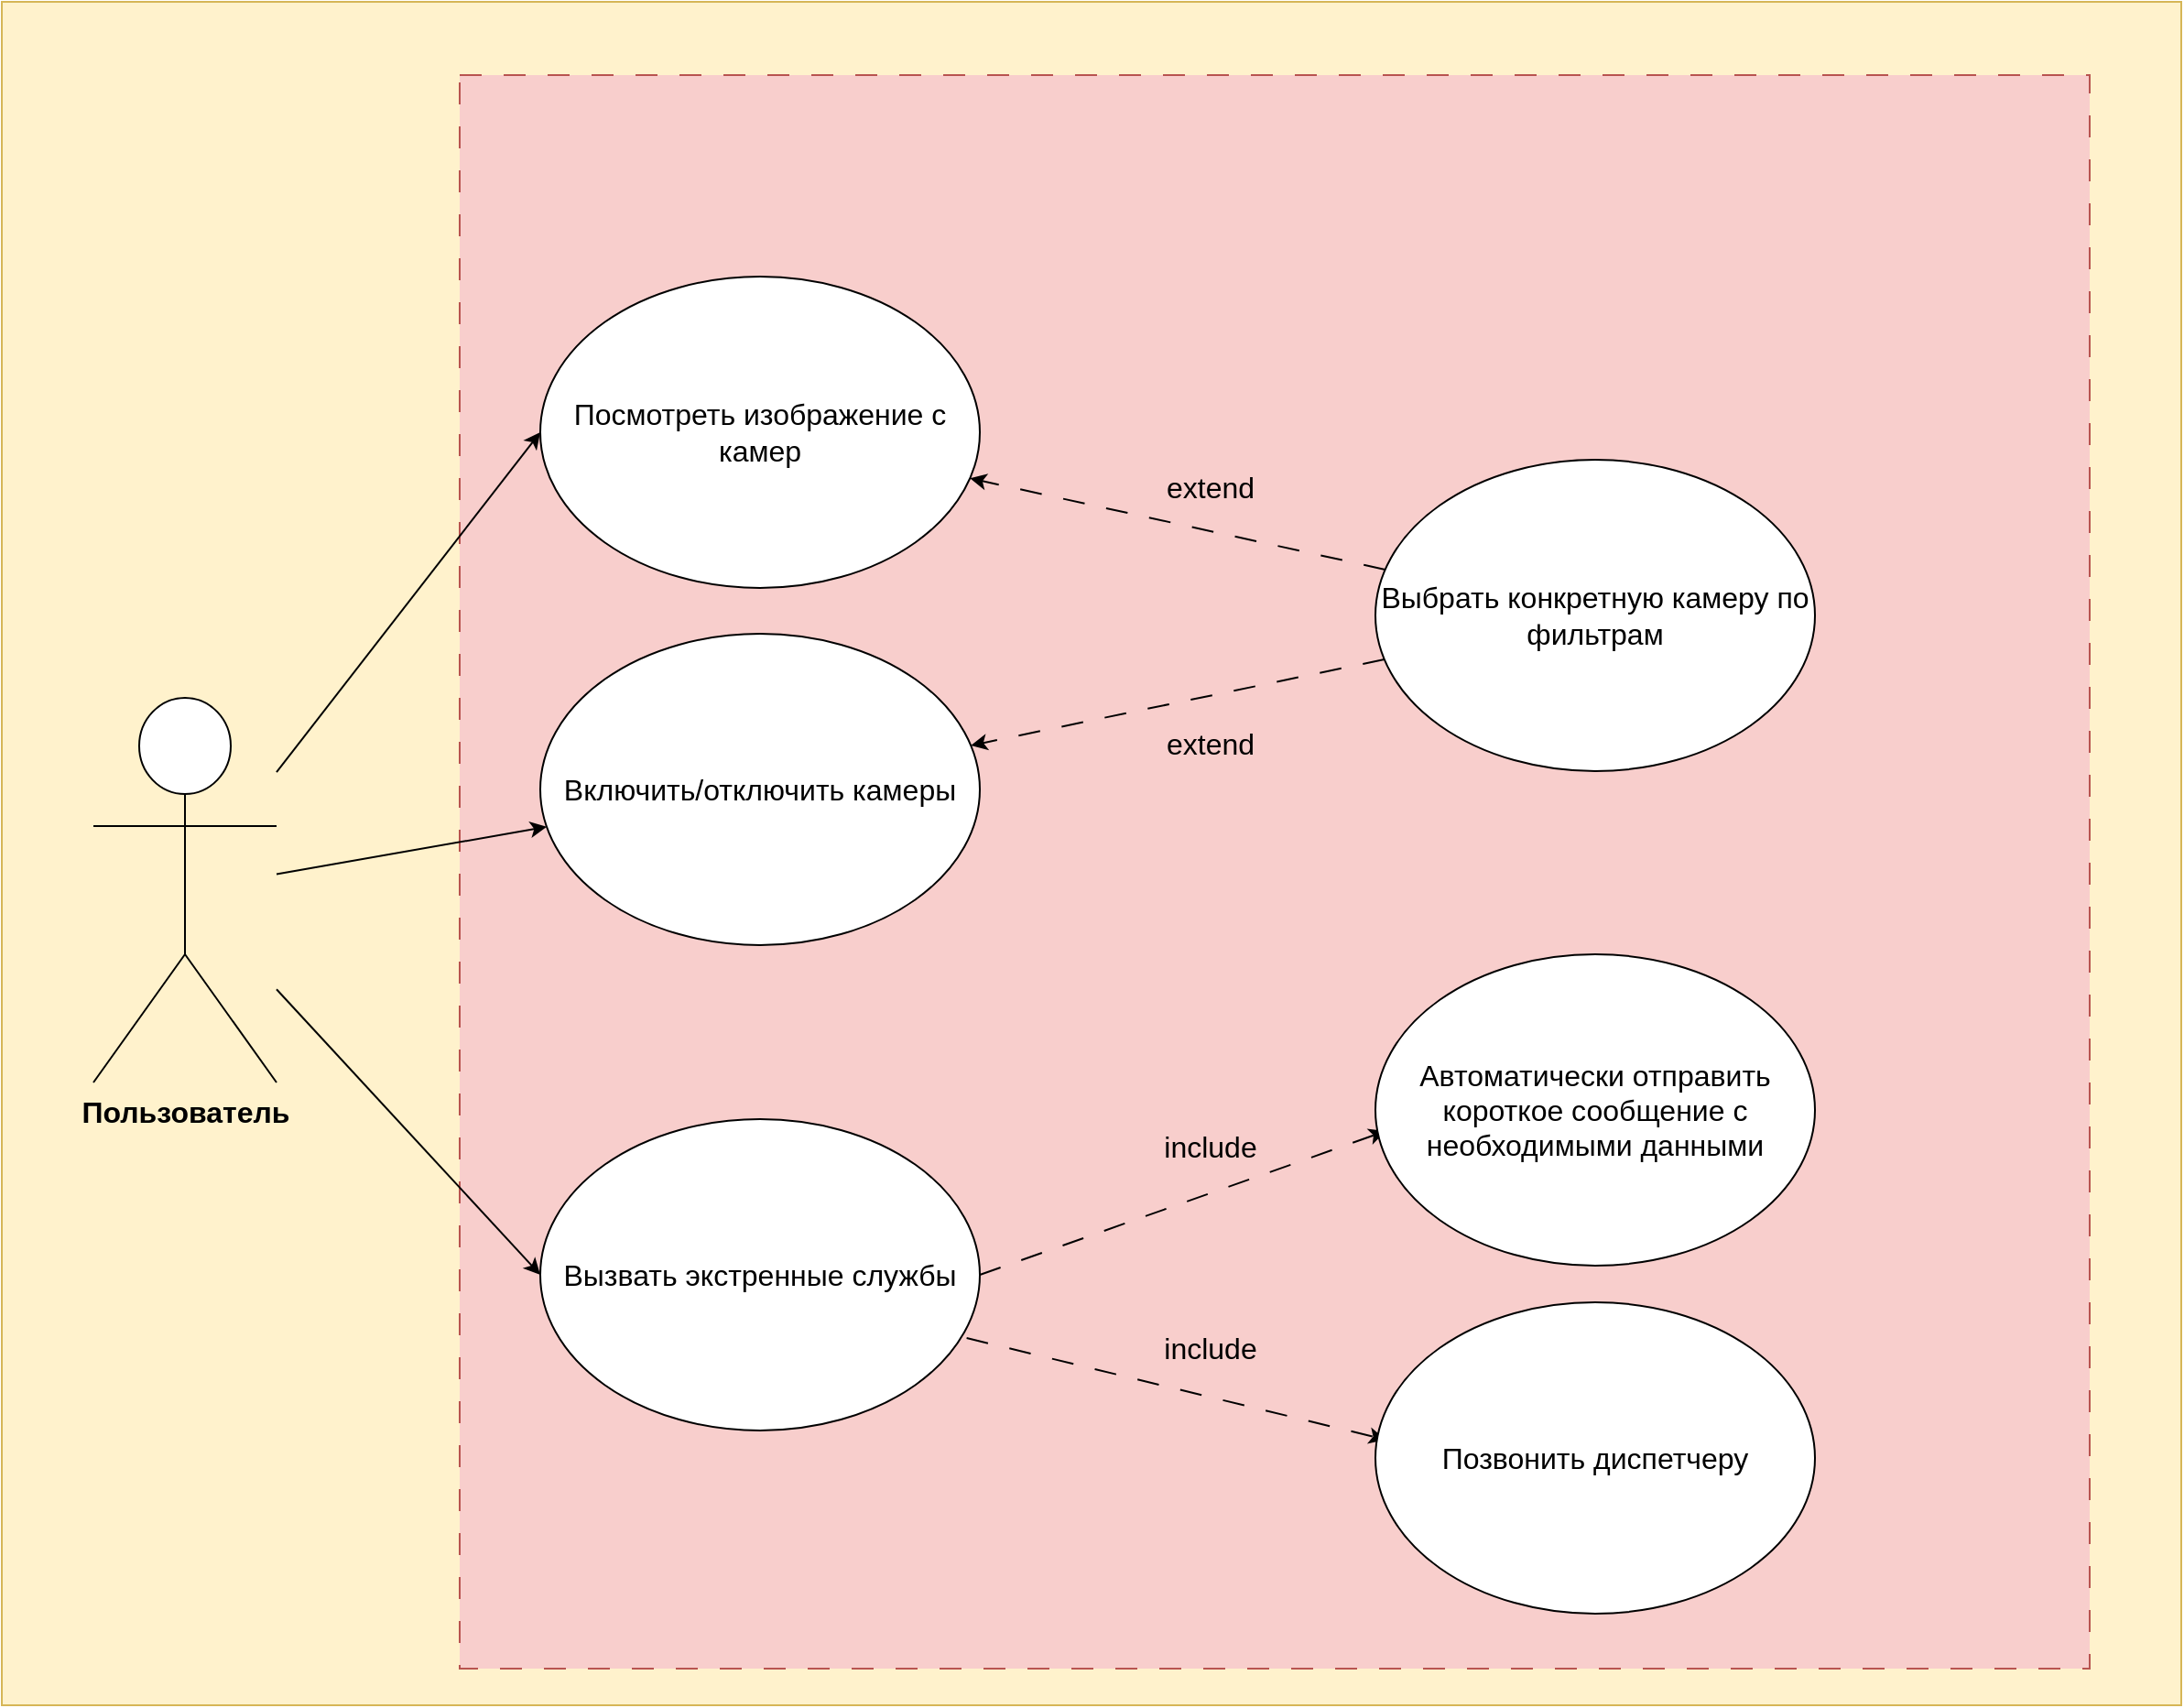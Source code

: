 <mxfile version="24.7.8">
  <diagram name="Страница — 1" id="HQVvpUEt60Cum8giMxy3">
    <mxGraphModel dx="1909" dy="1216" grid="1" gridSize="10" guides="1" tooltips="1" connect="1" arrows="1" fold="1" page="1" pageScale="1" pageWidth="827" pageHeight="1169" math="0" shadow="0">
      <root>
        <mxCell id="0" />
        <mxCell id="1" parent="0" />
        <mxCell id="GkFkbh34JceR2HCUxjR3-25" value="" style="rounded=0;whiteSpace=wrap;html=1;fillColor=#fff2cc;strokeColor=#d6b656;" vertex="1" parent="1">
          <mxGeometry y="240" width="1190" height="930" as="geometry" />
        </mxCell>
        <mxCell id="GkFkbh34JceR2HCUxjR3-1" value="&lt;font style=&quot;font-size: 16px;&quot;&gt;&lt;b&gt;Пользователь&lt;/b&gt;&lt;/font&gt;" style="shape=umlActor;verticalLabelPosition=bottom;verticalAlign=top;html=1;outlineConnect=0;" vertex="1" parent="1">
          <mxGeometry x="50" y="620" width="100" height="210" as="geometry" />
        </mxCell>
        <mxCell id="GkFkbh34JceR2HCUxjR3-2" value="" style="rounded=0;whiteSpace=wrap;html=1;fillColor=#f8cecc;strokeColor=#b85450;dashed=1;dashPattern=12 12;" vertex="1" parent="1">
          <mxGeometry x="250" y="280" width="890" height="870" as="geometry" />
        </mxCell>
        <mxCell id="GkFkbh34JceR2HCUxjR3-3" value="&lt;font style=&quot;font-size: 16px;&quot;&gt;Посмотреть изображение с камер&lt;/font&gt;" style="ellipse;whiteSpace=wrap;html=1;" vertex="1" parent="1">
          <mxGeometry x="294" y="390" width="240" height="170" as="geometry" />
        </mxCell>
        <mxCell id="GkFkbh34JceR2HCUxjR3-5" value="&lt;font style=&quot;font-size: 16px;&quot;&gt;Вызвать экстренные службы&lt;/font&gt;" style="ellipse;whiteSpace=wrap;html=1;" vertex="1" parent="1">
          <mxGeometry x="294" y="850" width="240" height="170" as="geometry" />
        </mxCell>
        <mxCell id="GkFkbh34JceR2HCUxjR3-6" value="&lt;font style=&quot;font-size: 16px;&quot;&gt;Включить/отключить камеры&lt;/font&gt;" style="ellipse;whiteSpace=wrap;html=1;" vertex="1" parent="1">
          <mxGeometry x="294" y="585" width="240" height="170" as="geometry" />
        </mxCell>
        <mxCell id="GkFkbh34JceR2HCUxjR3-15" style="rounded=0;orthogonalLoop=1;jettySize=auto;html=1;dashed=1;dashPattern=12 12;" edge="1" parent="1" source="GkFkbh34JceR2HCUxjR3-7" target="GkFkbh34JceR2HCUxjR3-3">
          <mxGeometry relative="1" as="geometry" />
        </mxCell>
        <mxCell id="GkFkbh34JceR2HCUxjR3-16" style="rounded=0;orthogonalLoop=1;jettySize=auto;html=1;dashed=1;dashPattern=12 12;" edge="1" parent="1" source="GkFkbh34JceR2HCUxjR3-7" target="GkFkbh34JceR2HCUxjR3-6">
          <mxGeometry relative="1" as="geometry" />
        </mxCell>
        <mxCell id="GkFkbh34JceR2HCUxjR3-7" value="&lt;span style=&quot;font-size: 16px;&quot;&gt;Выбрать конкретную камеру по фильтрам&lt;/span&gt;" style="ellipse;whiteSpace=wrap;html=1;" vertex="1" parent="1">
          <mxGeometry x="750" y="490" width="240" height="170" as="geometry" />
        </mxCell>
        <mxCell id="GkFkbh34JceR2HCUxjR3-17" style="rounded=0;orthogonalLoop=1;jettySize=auto;html=1;dashed=1;dashPattern=12 12;exitX=1;exitY=0.5;exitDx=0;exitDy=0;entryX=0.023;entryY=0.568;entryDx=0;entryDy=0;entryPerimeter=0;" edge="1" parent="1" source="GkFkbh34JceR2HCUxjR3-5" target="GkFkbh34JceR2HCUxjR3-8">
          <mxGeometry relative="1" as="geometry" />
        </mxCell>
        <mxCell id="GkFkbh34JceR2HCUxjR3-8" value="&lt;span style=&quot;font-size: 16px;&quot;&gt;Автоматически отправить короткое сообщение с необходимыми данными&lt;/span&gt;" style="ellipse;whiteSpace=wrap;html=1;" vertex="1" parent="1">
          <mxGeometry x="750" y="760" width="240" height="170" as="geometry" />
        </mxCell>
        <mxCell id="GkFkbh34JceR2HCUxjR3-19" style="rounded=0;orthogonalLoop=1;jettySize=auto;html=1;entryX=0.023;entryY=0.441;entryDx=0;entryDy=0;dashed=1;dashPattern=12 12;entryPerimeter=0;exitX=0.97;exitY=0.703;exitDx=0;exitDy=0;exitPerimeter=0;" edge="1" parent="1" source="GkFkbh34JceR2HCUxjR3-5" target="GkFkbh34JceR2HCUxjR3-9">
          <mxGeometry relative="1" as="geometry">
            <mxPoint x="459.999" y="1185.0" as="sourcePoint" />
            <mxPoint x="617.34" y="970" as="targetPoint" />
          </mxGeometry>
        </mxCell>
        <mxCell id="GkFkbh34JceR2HCUxjR3-9" value="&lt;span style=&quot;font-size: 16px;&quot;&gt;Позвонить диспетчеру&lt;/span&gt;" style="ellipse;whiteSpace=wrap;html=1;" vertex="1" parent="1">
          <mxGeometry x="750" y="950" width="240" height="170" as="geometry" />
        </mxCell>
        <mxCell id="GkFkbh34JceR2HCUxjR3-11" style="rounded=0;orthogonalLoop=1;jettySize=auto;html=1;" edge="1" parent="1" source="GkFkbh34JceR2HCUxjR3-1" target="GkFkbh34JceR2HCUxjR3-6">
          <mxGeometry relative="1" as="geometry" />
        </mxCell>
        <mxCell id="GkFkbh34JceR2HCUxjR3-12" style="rounded=0;orthogonalLoop=1;jettySize=auto;html=1;entryX=0;entryY=0.5;entryDx=0;entryDy=0;" edge="1" parent="1" source="GkFkbh34JceR2HCUxjR3-1" target="GkFkbh34JceR2HCUxjR3-3">
          <mxGeometry relative="1" as="geometry" />
        </mxCell>
        <mxCell id="GkFkbh34JceR2HCUxjR3-13" style="rounded=0;orthogonalLoop=1;jettySize=auto;html=1;entryX=0;entryY=0.5;entryDx=0;entryDy=0;" edge="1" parent="1" source="GkFkbh34JceR2HCUxjR3-1" target="GkFkbh34JceR2HCUxjR3-5">
          <mxGeometry relative="1" as="geometry" />
        </mxCell>
        <mxCell id="GkFkbh34JceR2HCUxjR3-20" value="&lt;font style=&quot;font-size: 16px;&quot;&gt;extend&lt;/font&gt;" style="text;html=1;align=center;verticalAlign=middle;whiteSpace=wrap;rounded=0;" vertex="1" parent="1">
          <mxGeometry x="630" y="630" width="60" height="30" as="geometry" />
        </mxCell>
        <mxCell id="GkFkbh34JceR2HCUxjR3-22" value="&lt;font style=&quot;font-size: 16px;&quot;&gt;include&lt;/font&gt;" style="text;html=1;align=center;verticalAlign=middle;whiteSpace=wrap;rounded=0;" vertex="1" parent="1">
          <mxGeometry x="630" y="850" width="60" height="30" as="geometry" />
        </mxCell>
        <mxCell id="GkFkbh34JceR2HCUxjR3-23" value="&lt;font style=&quot;font-size: 16px;&quot;&gt;include&lt;/font&gt;" style="text;html=1;align=center;verticalAlign=middle;whiteSpace=wrap;rounded=0;" vertex="1" parent="1">
          <mxGeometry x="630" y="960" width="60" height="30" as="geometry" />
        </mxCell>
        <mxCell id="GkFkbh34JceR2HCUxjR3-24" value="&lt;font style=&quot;font-size: 16px;&quot;&gt;extend&lt;/font&gt;" style="text;html=1;align=center;verticalAlign=middle;whiteSpace=wrap;rounded=0;" vertex="1" parent="1">
          <mxGeometry x="630" y="490" width="60" height="30" as="geometry" />
        </mxCell>
      </root>
    </mxGraphModel>
  </diagram>
</mxfile>
